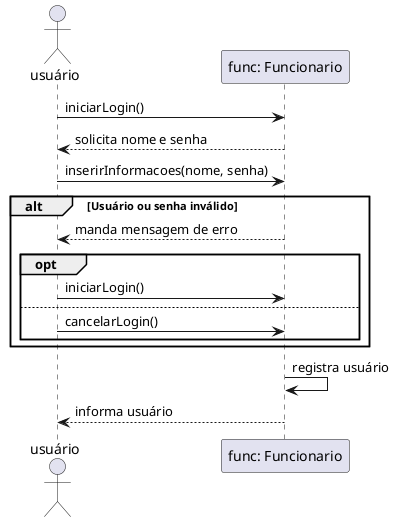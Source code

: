 @startuml

actor usuário
Participant "func: Funcionario" as funcionario

usuário -> funcionario: iniciarLogin()
funcionario --> usuário : solicita nome e senha
usuário -> funcionario : inserirInformacoes(nome, senha)
alt Usuário ou senha inválido
    funcionario --> usuário: manda mensagem de erro
    opt
        usuário -> funcionario : iniciarLogin()
    else
        usuário -> funcionario : cancelarLogin()
    end
end 

funcionario -> funcionario : registra usuário
usuário <-- funcionario : informa usuário


@enduml